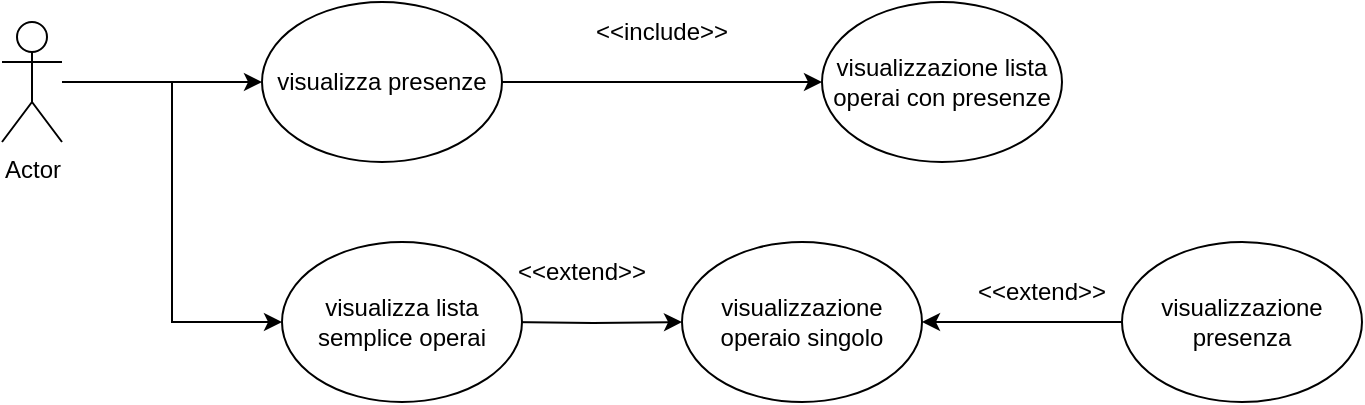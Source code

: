 <mxfile version="17.2.5" type="device"><diagram id="QEiUUzKbbbAvfJU13xBk" name="Page-1"><mxGraphModel dx="1422" dy="762" grid="1" gridSize="10" guides="1" tooltips="1" connect="1" arrows="1" fold="1" page="1" pageScale="1" pageWidth="827" pageHeight="1169" math="0" shadow="0"><root><mxCell id="0"/><mxCell id="1" parent="0"/><mxCell id="e5Ha-QLEy5TyFI49Fgiz-4" style="edgeStyle=orthogonalEdgeStyle;rounded=0;orthogonalLoop=1;jettySize=auto;html=1;entryX=0;entryY=0.5;entryDx=0;entryDy=0;" edge="1" parent="1" source="e5Ha-QLEy5TyFI49Fgiz-1" target="e5Ha-QLEy5TyFI49Fgiz-3"><mxGeometry relative="1" as="geometry"/></mxCell><mxCell id="e5Ha-QLEy5TyFI49Fgiz-9" style="edgeStyle=orthogonalEdgeStyle;rounded=0;orthogonalLoop=1;jettySize=auto;html=1;entryX=0;entryY=0.5;entryDx=0;entryDy=0;" edge="1" parent="1" source="e5Ha-QLEy5TyFI49Fgiz-1" target="e5Ha-QLEy5TyFI49Fgiz-8"><mxGeometry relative="1" as="geometry"/></mxCell><mxCell id="e5Ha-QLEy5TyFI49Fgiz-1" value="Actor" style="shape=umlActor;verticalLabelPosition=bottom;verticalAlign=top;html=1;outlineConnect=0;" vertex="1" parent="1"><mxGeometry x="100" y="140" width="30" height="60" as="geometry"/></mxCell><mxCell id="e5Ha-QLEy5TyFI49Fgiz-5" style="edgeStyle=orthogonalEdgeStyle;rounded=0;orthogonalLoop=1;jettySize=auto;html=1;entryX=0;entryY=0.5;entryDx=0;entryDy=0;" edge="1" parent="1" source="e5Ha-QLEy5TyFI49Fgiz-3" target="e5Ha-QLEy5TyFI49Fgiz-6"><mxGeometry relative="1" as="geometry"><mxPoint x="450" y="160" as="targetPoint"/></mxGeometry></mxCell><mxCell id="e5Ha-QLEy5TyFI49Fgiz-3" value="visualizza presenze" style="ellipse;whiteSpace=wrap;html=1;" vertex="1" parent="1"><mxGeometry x="230" y="130" width="120" height="80" as="geometry"/></mxCell><mxCell id="e5Ha-QLEy5TyFI49Fgiz-6" value="visualizzazione lista operai con presenze" style="ellipse;whiteSpace=wrap;html=1;" vertex="1" parent="1"><mxGeometry x="510" y="130" width="120" height="80" as="geometry"/></mxCell><mxCell id="e5Ha-QLEy5TyFI49Fgiz-7" value="&amp;lt;&amp;lt;include&amp;gt;&amp;gt;" style="text;html=1;strokeColor=none;fillColor=none;align=center;verticalAlign=middle;whiteSpace=wrap;rounded=0;" vertex="1" parent="1"><mxGeometry x="400" y="130" width="60" height="30" as="geometry"/></mxCell><mxCell id="e5Ha-QLEy5TyFI49Fgiz-13" style="edgeStyle=orthogonalEdgeStyle;rounded=0;orthogonalLoop=1;jettySize=auto;html=1;entryX=0;entryY=0.5;entryDx=0;entryDy=0;" edge="1" parent="1" target="e5Ha-QLEy5TyFI49Fgiz-10"><mxGeometry relative="1" as="geometry"><mxPoint x="350" y="290" as="sourcePoint"/></mxGeometry></mxCell><mxCell id="e5Ha-QLEy5TyFI49Fgiz-8" value="visualizza lista semplice operai" style="ellipse;whiteSpace=wrap;html=1;" vertex="1" parent="1"><mxGeometry x="240" y="250" width="120" height="80" as="geometry"/></mxCell><mxCell id="e5Ha-QLEy5TyFI49Fgiz-10" value="visualizzazione operaio singolo" style="ellipse;whiteSpace=wrap;html=1;" vertex="1" parent="1"><mxGeometry x="440" y="250" width="120" height="80" as="geometry"/></mxCell><mxCell id="e5Ha-QLEy5TyFI49Fgiz-12" style="edgeStyle=orthogonalEdgeStyle;rounded=0;orthogonalLoop=1;jettySize=auto;html=1;entryX=1;entryY=0.5;entryDx=0;entryDy=0;" edge="1" parent="1" source="e5Ha-QLEy5TyFI49Fgiz-11" target="e5Ha-QLEy5TyFI49Fgiz-10"><mxGeometry relative="1" as="geometry"/></mxCell><mxCell id="e5Ha-QLEy5TyFI49Fgiz-11" value="visualizzazione presenza" style="ellipse;whiteSpace=wrap;html=1;" vertex="1" parent="1"><mxGeometry x="660" y="250" width="120" height="80" as="geometry"/></mxCell><mxCell id="e5Ha-QLEy5TyFI49Fgiz-14" value="&amp;lt;&amp;lt;extend&amp;gt;&amp;gt;" style="text;html=1;strokeColor=none;fillColor=none;align=center;verticalAlign=middle;whiteSpace=wrap;rounded=0;" vertex="1" parent="1"><mxGeometry x="360" y="250" width="60" height="30" as="geometry"/></mxCell><mxCell id="e5Ha-QLEy5TyFI49Fgiz-15" value="&amp;lt;&amp;lt;extend&amp;gt;&amp;gt;" style="text;html=1;strokeColor=none;fillColor=none;align=center;verticalAlign=middle;whiteSpace=wrap;rounded=0;" vertex="1" parent="1"><mxGeometry x="590" y="260" width="60" height="30" as="geometry"/></mxCell></root></mxGraphModel></diagram></mxfile>